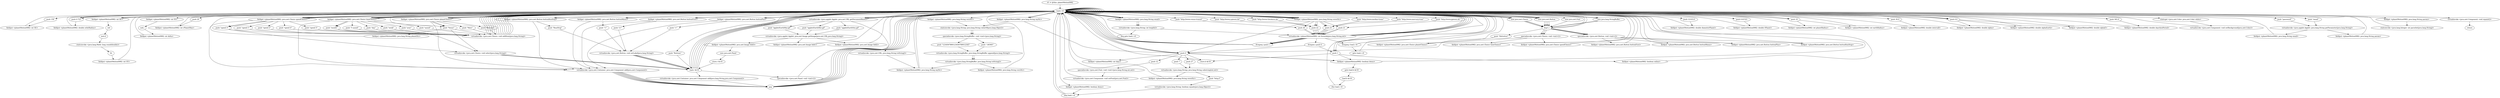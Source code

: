 digraph "" {
    "r0 := @this: planetMotion0982"
    "load.r r0"
    "r0 := @this: planetMotion0982"->"load.r r0";
    "push 150"
    "load.r r0"->"push 150";
    "fieldput <planetMotion0982: int SE>"
    "push 150"->"fieldput <planetMotion0982: int SE>";
    "fieldput <planetMotion0982: int SE>"->"load.r r0";
    "push 0.723"
    "load.r r0"->"push 0.723";
    "push 0.723"->"load.r r0";
    "fieldget <planetMotion0982: int SE>"
    "load.r r0"->"fieldget <planetMotion0982: int SE>";
    "i2d"
    "fieldget <planetMotion0982: int SE>"->"i2d";
    "mul.d"
    "i2d"->"mul.d";
    "staticinvoke <java.lang.Math: long round(double)>"
    "mul.d"->"staticinvoke <java.lang.Math: long round(double)>";
    "l2i"
    "staticinvoke <java.lang.Math: long round(double)>"->"l2i";
    "fieldput <planetMotion0982: int SV>"
    "l2i"->"fieldput <planetMotion0982: int SV>";
    "fieldput <planetMotion0982: int SV>"->"load.r r0";
    "load.r r0"->"load.r r0";
    "load.r r0"->"fieldget <planetMotion0982: int SE>";
    "fieldget <planetMotion0982: int SE>"->"load.r r0";
    "fieldget <planetMotion0982: int SV>"
    "load.r r0"->"fieldget <planetMotion0982: int SV>";
    "sub.i"
    "fieldget <planetMotion0982: int SV>"->"sub.i";
    "fieldput <planetMotion0982: int delta>"
    "sub.i"->"fieldput <planetMotion0982: int delta>";
    "fieldput <planetMotion0982: int delta>"->"load.r r0";
    "push 20"
    "load.r r0"->"push 20";
    "fieldput <planetMotion0982: int rPlanetMax>"
    "push 20"->"fieldput <planetMotion0982: int rPlanetMax>";
    "fieldput <planetMotion0982: int rPlanetMax>"->"load.r r0";
    "push \"Venus\""
    "load.r r0"->"push \"Venus\"";
    "fieldput <planetMotion0982: java.lang.String planetStr>"
    "push \"Venus\""->"fieldput <planetMotion0982: java.lang.String planetStr>";
    "fieldput <planetMotion0982: java.lang.String planetStr>"->"load.r r0";
    "push 12103.6"
    "load.r r0"->"push 12103.6";
    "fieldput <planetMotion0982: double diameterPlanet>"
    "push 12103.6"->"fieldput <planetMotion0982: double diameterPlanet>";
    "fieldput <planetMotion0982: double diameterPlanet>"->"load.r r0";
    "load.r r0"->"push 0.723";
    "fieldput <planetMotion0982: double orbitRadius>"
    "push 0.723"->"fieldput <planetMotion0982: double orbitRadius>";
    "fieldput <planetMotion0982: double orbitRadius>"->"load.r r0";
    "push 0.61521"
    "load.r r0"->"push 0.61521";
    "fieldput <planetMotion0982: double tPlanet>"
    "push 0.61521"->"fieldput <planetMotion0982: double tPlanet>";
    "fieldput <planetMotion0982: double tPlanet>"->"load.r r0";
    "push 10"
    "load.r r0"->"push 10";
    "fieldput <planetMotion0982: int planetRadius>"
    "push 10"->"fieldput <planetMotion0982: int planetRadius>";
    "fieldput <planetMotion0982: int planetRadius>"->"load.r r0";
    "load.r r0"->"push 10";
    "fieldput <planetMotion0982: int earthRadius>"
    "push 10"->"fieldput <planetMotion0982: int earthRadius>";
    "fieldput <planetMotion0982: int earthRadius>"->"load.r r0";
    "push 30.0"
    "load.r r0"->"push 30.0";
    "fieldput <planetMotion0982: double intervall>"
    "push 30.0"->"fieldput <planetMotion0982: double intervall>";
    "fieldput <planetMotion0982: double intervall>"->"load.r r0";
    "push 0.0"
    "load.r r0"->"push 0.0";
    "fieldput <planetMotion0982: double alpha>"
    "push 0.0"->"fieldput <planetMotion0982: double alpha>";
    "fieldput <planetMotion0982: double alpha>"->"load.r r0";
    "load.r r0"->"push 0.0";
    "fieldput <planetMotion0982: double alphaEarth>"
    "push 0.0"->"fieldput <planetMotion0982: double alphaEarth>";
    "fieldput <planetMotion0982: double alphaEarth>"->"load.r r0";
    "load.r r0"->"push 0.0";
    "fieldput <planetMotion0982: double alphaE>"
    "push 0.0"->"fieldput <planetMotion0982: double alphaE>";
    "fieldput <planetMotion0982: double alphaE>"->"load.r r0";
    "push 0"
    "load.r r0"->"push 0";
    "fieldput <planetMotion0982: int days>"
    "push 0"->"fieldput <planetMotion0982: int days>";
    "fieldput <planetMotion0982: int days>"->"load.r r0";
    "push 583.9"
    "load.r r0"->"push 583.9";
    "fieldput <planetMotion0982: double daysSynPeriod>"
    "push 583.9"->"fieldput <planetMotion0982: double daysSynPeriod>";
    "fieldput <planetMotion0982: double daysSynPeriod>"->"load.r r0";
    "staticget <java.awt.Color: java.awt.Color white>"
    "load.r r0"->"staticget <java.awt.Color: java.awt.Color white>";
    "virtualinvoke <java.awt.Component: void setBackground(java.awt.Color)>"
    "staticget <java.awt.Color: java.awt.Color white>"->"virtualinvoke <java.awt.Component: void setBackground(java.awt.Color)>";
    "virtualinvoke <java.awt.Component: void setBackground(java.awt.Color)>"->"load.r r0";
    "new java.awt.Font"
    "load.r r0"->"new java.awt.Font";
    "dup1.r"
    "new java.awt.Font"->"dup1.r";
    "push \"Helvetica\""
    "dup1.r"->"push \"Helvetica\"";
    "push \"Helvetica\""->"push 0";
    "push 12"
    "push 0"->"push 12";
    "specialinvoke <java.awt.Font: void <init>(java.lang.String,int,int)>"
    "push 12"->"specialinvoke <java.awt.Font: void <init>(java.lang.String,int,int)>";
    "virtualinvoke <java.awt.Component: void setFont(java.awt.Font)>"
    "specialinvoke <java.awt.Font: void <init>(java.lang.String,int,int)>"->"virtualinvoke <java.awt.Component: void setFont(java.awt.Font)>";
    "virtualinvoke <java.awt.Component: void setFont(java.awt.Font)>"->"load.r r0";
    "load.r r0"->"load.r r0";
    "virtualinvoke <java.applet.Applet: java.net.URL getDocumentBase()>"
    "load.r r0"->"virtualinvoke <java.applet.Applet: java.net.URL getDocumentBase()>";
    "virtualinvoke <java.net.URL: java.lang.String toString()>"
    "virtualinvoke <java.applet.Applet: java.net.URL getDocumentBase()>"->"virtualinvoke <java.net.URL: java.lang.String toString()>";
    "fieldput <planetMotion0982: java.lang.String myStr>"
    "virtualinvoke <java.net.URL: java.lang.String toString()>"->"fieldput <planetMotion0982: java.lang.String myStr>";
    "fieldput <planetMotion0982: java.lang.String myStr>"->"load.r r0";
    "new java.lang.StringBuffer"
    "load.r r0"->"new java.lang.StringBuffer";
    "new java.lang.StringBuffer"->"dup1.r";
    "dup1.r"->"load.r r0";
    "fieldget <planetMotion0982: java.lang.String myStr>"
    "load.r r0"->"fieldget <planetMotion0982: java.lang.String myStr>";
    "staticinvoke <java.lang.String: java.lang.String valueOf(java.lang.Object)>"
    "fieldget <planetMotion0982: java.lang.String myStr>"->"staticinvoke <java.lang.String: java.lang.String valueOf(java.lang.Object)>";
    "specialinvoke <java.lang.StringBuffer: void <init>(java.lang.String)>"
    "staticinvoke <java.lang.String: java.lang.String valueOf(java.lang.Object)>"->"specialinvoke <java.lang.StringBuffer: void <init>(java.lang.String)>";
    "push \"1234567890123456789012345\""
    "specialinvoke <java.lang.StringBuffer: void <init>(java.lang.String)>"->"push \"1234567890123456789012345\"";
    "virtualinvoke <java.lang.StringBuffer: java.lang.StringBuffer append(java.lang.String)>"
    "push \"1234567890123456789012345\""->"virtualinvoke <java.lang.StringBuffer: java.lang.StringBuffer append(java.lang.String)>";
    "virtualinvoke <java.lang.StringBuffer: java.lang.String toString()>"
    "virtualinvoke <java.lang.StringBuffer: java.lang.StringBuffer append(java.lang.String)>"->"virtualinvoke <java.lang.StringBuffer: java.lang.String toString()>";
    "virtualinvoke <java.lang.StringBuffer: java.lang.String toString()>"->"fieldput <planetMotion0982: java.lang.String myStr>";
    "fieldput <planetMotion0982: java.lang.String myStr>"->"load.r r0";
    "load.r r0"->"load.r r0";
    "load.r r0"->"fieldget <planetMotion0982: java.lang.String myStr>";
    "fieldget <planetMotion0982: java.lang.String myStr>"->"push 0";
    "push 27"
    "push 0"->"push 27";
    "virtualinvoke <java.lang.String: java.lang.String substring(int,int)>"
    "push 27"->"virtualinvoke <java.lang.String: java.lang.String substring(int,int)>";
    "fieldput <planetMotion0982: java.lang.String wwwStr>"
    "virtualinvoke <java.lang.String: java.lang.String substring(int,int)>"->"fieldput <planetMotion0982: java.lang.String wwwStr>";
    "fieldput <planetMotion0982: java.lang.String wwwStr>"->"load.r r0";
    "load.r r0"->"load.r r0";
    "load.r r0"->"load.r r0";
    "load.r r0"->"virtualinvoke <java.applet.Applet: java.net.URL getDocumentBase()>";
    "push \"applet/EarthMer.gif\""
    "virtualinvoke <java.applet.Applet: java.net.URL getDocumentBase()>"->"push \"applet/EarthMer.gif\"";
    "virtualinvoke <java.applet.Applet: java.awt.Image getImage(java.net.URL,java.lang.String)>"
    "push \"applet/EarthMer.gif\""->"virtualinvoke <java.applet.Applet: java.awt.Image getImage(java.net.URL,java.lang.String)>";
    "fieldput <planetMotion0982: java.awt.Image bild1>"
    "virtualinvoke <java.applet.Applet: java.awt.Image getImage(java.net.URL,java.lang.String)>"->"fieldput <planetMotion0982: java.awt.Image bild1>";
    "fieldput <planetMotion0982: java.awt.Image bild1>"->"load.r r0";
    "load.r r0"->"load.r r0";
    "load.r r0"->"load.r r0";
    "load.r r0"->"virtualinvoke <java.applet.Applet: java.net.URL getDocumentBase()>";
    "push \"applet/EarthVen.gif\""
    "virtualinvoke <java.applet.Applet: java.net.URL getDocumentBase()>"->"push \"applet/EarthVen.gif\"";
    "push \"applet/EarthVen.gif\""->"virtualinvoke <java.applet.Applet: java.awt.Image getImage(java.net.URL,java.lang.String)>";
    "fieldput <planetMotion0982: java.awt.Image bild2>"
    "virtualinvoke <java.applet.Applet: java.awt.Image getImage(java.net.URL,java.lang.String)>"->"fieldput <planetMotion0982: java.awt.Image bild2>";
    "fieldput <planetMotion0982: java.awt.Image bild2>"->"load.r r0";
    "load.r r0"->"load.r r0";
    "load.r r0"->"load.r r0";
    "load.r r0"->"virtualinvoke <java.applet.Applet: java.net.URL getDocumentBase()>";
    "push \"applet/EarthMar.gif\""
    "virtualinvoke <java.applet.Applet: java.net.URL getDocumentBase()>"->"push \"applet/EarthMar.gif\"";
    "push \"applet/EarthMar.gif\""->"virtualinvoke <java.applet.Applet: java.awt.Image getImage(java.net.URL,java.lang.String)>";
    "fieldput <planetMotion0982: java.awt.Image bild3>"
    "virtualinvoke <java.applet.Applet: java.awt.Image getImage(java.net.URL,java.lang.String)>"->"fieldput <planetMotion0982: java.awt.Image bild3>";
    "new java.awt.Panel"
    "fieldput <planetMotion0982: java.awt.Image bild3>"->"new java.awt.Panel";
    "store.r $r19"
    "new java.awt.Panel"->"store.r $r19";
    "load.r $r19"
    "store.r $r19"->"load.r $r19";
    "specialinvoke <java.awt.Panel: void <init>()>"
    "load.r $r19"->"specialinvoke <java.awt.Panel: void <init>()>";
    "specialinvoke <java.awt.Panel: void <init>()>"->"load.r r0";
    "push \"Buttons\""
    "load.r r0"->"push \"Buttons\"";
    "push \"Buttons\""->"load.r $r19";
    "virtualinvoke <java.awt.Container: java.awt.Component add(java.lang.String,java.awt.Component)>"
    "load.r $r19"->"virtualinvoke <java.awt.Container: java.awt.Component add(java.lang.String,java.awt.Component)>";
    "pop"
    "virtualinvoke <java.awt.Container: java.awt.Component add(java.lang.String,java.awt.Component)>"->"pop";
    "pop"->"load.r r0";
    "new java.awt.Choice"
    "load.r r0"->"new java.awt.Choice";
    "new java.awt.Choice"->"dup1.r";
    "specialinvoke <java.awt.Choice: void <init>()>"
    "dup1.r"->"specialinvoke <java.awt.Choice: void <init>()>";
    "fieldput <planetMotion0982: java.awt.Choice planetChoice>"
    "specialinvoke <java.awt.Choice: void <init>()>"->"fieldput <planetMotion0982: java.awt.Choice planetChoice>";
    "fieldput <planetMotion0982: java.awt.Choice planetChoice>"->"load.r r0";
    "fieldget <planetMotion0982: java.awt.Choice planetChoice>"
    "load.r r0"->"fieldget <planetMotion0982: java.awt.Choice planetChoice>";
    "push \"Mercury\""
    "fieldget <planetMotion0982: java.awt.Choice planetChoice>"->"push \"Mercury\"";
    "virtualinvoke <java.awt.Choice: void addItem(java.lang.String)>"
    "push \"Mercury\""->"virtualinvoke <java.awt.Choice: void addItem(java.lang.String)>";
    "virtualinvoke <java.awt.Choice: void addItem(java.lang.String)>"->"load.r r0";
    "load.r r0"->"fieldget <planetMotion0982: java.awt.Choice planetChoice>";
    "fieldget <planetMotion0982: java.awt.Choice planetChoice>"->"push \"Venus\"";
    "push \"Venus\""->"virtualinvoke <java.awt.Choice: void addItem(java.lang.String)>";
    "virtualinvoke <java.awt.Choice: void addItem(java.lang.String)>"->"load.r r0";
    "load.r r0"->"fieldget <planetMotion0982: java.awt.Choice planetChoice>";
    "push \"Mars\""
    "fieldget <planetMotion0982: java.awt.Choice planetChoice>"->"push \"Mars\"";
    "push \"Mars\""->"virtualinvoke <java.awt.Choice: void addItem(java.lang.String)>";
    "virtualinvoke <java.awt.Choice: void addItem(java.lang.String)>"->"load.r r0";
    "load.r r0"->"fieldget <planetMotion0982: java.awt.Choice planetChoice>";
    "fieldget <planetMotion0982: java.awt.Choice planetChoice>"->"push \"Venus\"";
    "virtualinvoke <java.awt.Choice: void select(java.lang.String)>"
    "push \"Venus\""->"virtualinvoke <java.awt.Choice: void select(java.lang.String)>";
    "virtualinvoke <java.awt.Choice: void select(java.lang.String)>"->"load.r $r19";
    "load.r $r19"->"load.r r0";
    "load.r r0"->"fieldget <planetMotion0982: java.awt.Choice planetChoice>";
    "virtualinvoke <java.awt.Container: java.awt.Component add(java.awt.Component)>"
    "fieldget <planetMotion0982: java.awt.Choice planetChoice>"->"virtualinvoke <java.awt.Container: java.awt.Component add(java.awt.Component)>";
    "virtualinvoke <java.awt.Container: java.awt.Component add(java.awt.Component)>"->"pop";
    "pop"->"load.r r0";
    "new java.awt.Button"
    "load.r r0"->"new java.awt.Button";
    "new java.awt.Button"->"dup1.r";
    "specialinvoke <java.awt.Button: void <init>()>"
    "dup1.r"->"specialinvoke <java.awt.Button: void <init>()>";
    "fieldput <planetMotion0982: java.awt.Button buttonFirst>"
    "specialinvoke <java.awt.Button: void <init>()>"->"fieldput <planetMotion0982: java.awt.Button buttonFirst>";
    "fieldput <planetMotion0982: java.awt.Button buttonFirst>"->"load.r r0";
    "fieldget <planetMotion0982: java.awt.Button buttonFirst>"
    "load.r r0"->"fieldget <planetMotion0982: java.awt.Button buttonFirst>";
    "push \"|<\""
    "fieldget <planetMotion0982: java.awt.Button buttonFirst>"->"push \"|<\"";
    "virtualinvoke <java.awt.Button: void setLabel(java.lang.String)>"
    "push \"|<\""->"virtualinvoke <java.awt.Button: void setLabel(java.lang.String)>";
    "virtualinvoke <java.awt.Button: void setLabel(java.lang.String)>"->"load.r $r19";
    "load.r $r19"->"load.r r0";
    "load.r r0"->"fieldget <planetMotion0982: java.awt.Button buttonFirst>";
    "fieldget <planetMotion0982: java.awt.Button buttonFirst>"->"virtualinvoke <java.awt.Container: java.awt.Component add(java.awt.Component)>";
    "virtualinvoke <java.awt.Container: java.awt.Component add(java.awt.Component)>"->"pop";
    "pop"->"load.r r0";
    "load.r r0"->"new java.awt.Button";
    "new java.awt.Button"->"dup1.r";
    "dup1.r"->"specialinvoke <java.awt.Button: void <init>()>";
    "fieldput <planetMotion0982: java.awt.Button buttonMinus>"
    "specialinvoke <java.awt.Button: void <init>()>"->"fieldput <planetMotion0982: java.awt.Button buttonMinus>";
    "fieldput <planetMotion0982: java.awt.Button buttonMinus>"->"load.r r0";
    "fieldget <planetMotion0982: java.awt.Button buttonMinus>"
    "load.r r0"->"fieldget <planetMotion0982: java.awt.Button buttonMinus>";
    "push \"<\""
    "fieldget <planetMotion0982: java.awt.Button buttonMinus>"->"push \"<\"";
    "push \"<\""->"virtualinvoke <java.awt.Button: void setLabel(java.lang.String)>";
    "virtualinvoke <java.awt.Button: void setLabel(java.lang.String)>"->"load.r $r19";
    "load.r $r19"->"load.r r0";
    "load.r r0"->"fieldget <planetMotion0982: java.awt.Button buttonMinus>";
    "fieldget <planetMotion0982: java.awt.Button buttonMinus>"->"virtualinvoke <java.awt.Container: java.awt.Component add(java.awt.Component)>";
    "virtualinvoke <java.awt.Container: java.awt.Component add(java.awt.Component)>"->"pop";
    "pop"->"load.r r0";
    "load.r r0"->"new java.awt.Choice";
    "new java.awt.Choice"->"dup1.r";
    "dup1.r"->"specialinvoke <java.awt.Choice: void <init>()>";
    "fieldput <planetMotion0982: java.awt.Choice timeChoice>"
    "specialinvoke <java.awt.Choice: void <init>()>"->"fieldput <planetMotion0982: java.awt.Choice timeChoice>";
    "fieldput <planetMotion0982: java.awt.Choice timeChoice>"->"load.r r0";
    "fieldget <planetMotion0982: java.awt.Choice timeChoice>"
    "load.r r0"->"fieldget <planetMotion0982: java.awt.Choice timeChoice>";
    "push \"day\""
    "fieldget <planetMotion0982: java.awt.Choice timeChoice>"->"push \"day\"";
    "push \"day\""->"virtualinvoke <java.awt.Choice: void addItem(java.lang.String)>";
    "virtualinvoke <java.awt.Choice: void addItem(java.lang.String)>"->"load.r r0";
    "load.r r0"->"fieldget <planetMotion0982: java.awt.Choice timeChoice>";
    "push \"week\""
    "fieldget <planetMotion0982: java.awt.Choice timeChoice>"->"push \"week\"";
    "push \"week\""->"virtualinvoke <java.awt.Choice: void addItem(java.lang.String)>";
    "virtualinvoke <java.awt.Choice: void addItem(java.lang.String)>"->"load.r r0";
    "load.r r0"->"fieldget <planetMotion0982: java.awt.Choice timeChoice>";
    "push \"month\""
    "fieldget <planetMotion0982: java.awt.Choice timeChoice>"->"push \"month\"";
    "push \"month\""->"virtualinvoke <java.awt.Choice: void addItem(java.lang.String)>";
    "virtualinvoke <java.awt.Choice: void addItem(java.lang.String)>"->"load.r r0";
    "load.r r0"->"fieldget <planetMotion0982: java.awt.Choice timeChoice>";
    "push \"year\""
    "fieldget <planetMotion0982: java.awt.Choice timeChoice>"->"push \"year\"";
    "push \"year\""->"virtualinvoke <java.awt.Choice: void addItem(java.lang.String)>";
    "virtualinvoke <java.awt.Choice: void addItem(java.lang.String)>"->"load.r r0";
    "load.r r0"->"fieldget <planetMotion0982: java.awt.Choice timeChoice>";
    "push \"synod\""
    "fieldget <planetMotion0982: java.awt.Choice timeChoice>"->"push \"synod\"";
    "push \"synod\""->"virtualinvoke <java.awt.Choice: void addItem(java.lang.String)>";
    "virtualinvoke <java.awt.Choice: void addItem(java.lang.String)>"->"load.r r0";
    "load.r r0"->"fieldget <planetMotion0982: java.awt.Choice timeChoice>";
    "push \"5 synod\""
    "fieldget <planetMotion0982: java.awt.Choice timeChoice>"->"push \"5 synod\"";
    "push \"5 synod\""->"virtualinvoke <java.awt.Choice: void addItem(java.lang.String)>";
    "virtualinvoke <java.awt.Choice: void addItem(java.lang.String)>"->"load.r r0";
    "load.r r0"->"fieldget <planetMotion0982: java.awt.Choice timeChoice>";
    "fieldget <planetMotion0982: java.awt.Choice timeChoice>"->"push \"month\"";
    "push \"month\""->"virtualinvoke <java.awt.Choice: void select(java.lang.String)>";
    "virtualinvoke <java.awt.Choice: void select(java.lang.String)>"->"load.r $r19";
    "load.r $r19"->"load.r r0";
    "load.r r0"->"fieldget <planetMotion0982: java.awt.Choice timeChoice>";
    "fieldget <planetMotion0982: java.awt.Choice timeChoice>"->"virtualinvoke <java.awt.Container: java.awt.Component add(java.awt.Component)>";
    "virtualinvoke <java.awt.Container: java.awt.Component add(java.awt.Component)>"->"pop";
    "pop"->"load.r r0";
    "load.r r0"->"new java.awt.Button";
    "new java.awt.Button"->"dup1.r";
    "dup1.r"->"specialinvoke <java.awt.Button: void <init>()>";
    "fieldput <planetMotion0982: java.awt.Button buttonPlus>"
    "specialinvoke <java.awt.Button: void <init>()>"->"fieldput <planetMotion0982: java.awt.Button buttonPlus>";
    "fieldput <planetMotion0982: java.awt.Button buttonPlus>"->"load.r r0";
    "fieldget <planetMotion0982: java.awt.Button buttonPlus>"
    "load.r r0"->"fieldget <planetMotion0982: java.awt.Button buttonPlus>";
    "push \">\""
    "fieldget <planetMotion0982: java.awt.Button buttonPlus>"->"push \">\"";
    "push \">\""->"virtualinvoke <java.awt.Button: void setLabel(java.lang.String)>";
    "virtualinvoke <java.awt.Button: void setLabel(java.lang.String)>"->"load.r $r19";
    "load.r $r19"->"load.r r0";
    "load.r r0"->"fieldget <planetMotion0982: java.awt.Button buttonPlus>";
    "fieldget <planetMotion0982: java.awt.Button buttonPlus>"->"virtualinvoke <java.awt.Container: java.awt.Component add(java.awt.Component)>";
    "virtualinvoke <java.awt.Container: java.awt.Component add(java.awt.Component)>"->"pop";
    "pop"->"load.r r0";
    "load.r r0"->"new java.awt.Button";
    "new java.awt.Button"->"dup1.r";
    "dup1.r"->"specialinvoke <java.awt.Button: void <init>()>";
    "fieldput <planetMotion0982: java.awt.Button buttonRunStop>"
    "specialinvoke <java.awt.Button: void <init>()>"->"fieldput <planetMotion0982: java.awt.Button buttonRunStop>";
    "fieldput <planetMotion0982: java.awt.Button buttonRunStop>"->"load.r r0";
    "fieldget <planetMotion0982: java.awt.Button buttonRunStop>"
    "load.r r0"->"fieldget <planetMotion0982: java.awt.Button buttonRunStop>";
    "push \"Run/Stop\""
    "fieldget <planetMotion0982: java.awt.Button buttonRunStop>"->"push \"Run/Stop\"";
    "push \"Run/Stop\""->"virtualinvoke <java.awt.Button: void setLabel(java.lang.String)>";
    "virtualinvoke <java.awt.Button: void setLabel(java.lang.String)>"->"load.r $r19";
    "load.r $r19"->"load.r r0";
    "load.r r0"->"fieldget <planetMotion0982: java.awt.Button buttonRunStop>";
    "fieldget <planetMotion0982: java.awt.Button buttonRunStop>"->"virtualinvoke <java.awt.Container: java.awt.Component add(java.awt.Component)>";
    "virtualinvoke <java.awt.Container: java.awt.Component add(java.awt.Component)>"->"pop";
    "pop"->"load.r r0";
    "load.r r0"->"new java.awt.Choice";
    "new java.awt.Choice"->"dup1.r";
    "dup1.r"->"specialinvoke <java.awt.Choice: void <init>()>";
    "fieldput <planetMotion0982: java.awt.Choice speedChoice>"
    "specialinvoke <java.awt.Choice: void <init>()>"->"fieldput <planetMotion0982: java.awt.Choice speedChoice>";
    "fieldput <planetMotion0982: java.awt.Choice speedChoice>"->"load.r r0";
    "fieldget <planetMotion0982: java.awt.Choice speedChoice>"
    "load.r r0"->"fieldget <planetMotion0982: java.awt.Choice speedChoice>";
    "push \"speed 1\""
    "fieldget <planetMotion0982: java.awt.Choice speedChoice>"->"push \"speed 1\"";
    "push \"speed 1\""->"virtualinvoke <java.awt.Choice: void addItem(java.lang.String)>";
    "virtualinvoke <java.awt.Choice: void addItem(java.lang.String)>"->"load.r r0";
    "load.r r0"->"fieldget <planetMotion0982: java.awt.Choice speedChoice>";
    "push \"speed 2\""
    "fieldget <planetMotion0982: java.awt.Choice speedChoice>"->"push \"speed 2\"";
    "push \"speed 2\""->"virtualinvoke <java.awt.Choice: void addItem(java.lang.String)>";
    "virtualinvoke <java.awt.Choice: void addItem(java.lang.String)>"->"load.r r0";
    "load.r r0"->"fieldget <planetMotion0982: java.awt.Choice speedChoice>";
    "push \"speed 3\""
    "fieldget <planetMotion0982: java.awt.Choice speedChoice>"->"push \"speed 3\"";
    "push \"speed 3\""->"virtualinvoke <java.awt.Choice: void addItem(java.lang.String)>";
    "virtualinvoke <java.awt.Choice: void addItem(java.lang.String)>"->"load.r r0";
    "load.r r0"->"fieldget <planetMotion0982: java.awt.Choice speedChoice>";
    "push \"speed 4\""
    "fieldget <planetMotion0982: java.awt.Choice speedChoice>"->"push \"speed 4\"";
    "push \"speed 4\""->"virtualinvoke <java.awt.Choice: void addItem(java.lang.String)>";
    "virtualinvoke <java.awt.Choice: void addItem(java.lang.String)>"->"load.r r0";
    "load.r r0"->"fieldget <planetMotion0982: java.awt.Choice speedChoice>";
    "push \"speed 5\""
    "fieldget <planetMotion0982: java.awt.Choice speedChoice>"->"push \"speed 5\"";
    "push \"speed 5\""->"virtualinvoke <java.awt.Choice: void addItem(java.lang.String)>";
    "virtualinvoke <java.awt.Choice: void addItem(java.lang.String)>"->"load.r r0";
    "load.r r0"->"fieldget <planetMotion0982: java.awt.Choice speedChoice>";
    "fieldget <planetMotion0982: java.awt.Choice speedChoice>"->"push \"speed 3\"";
    "push \"speed 3\""->"virtualinvoke <java.awt.Choice: void select(java.lang.String)>";
    "virtualinvoke <java.awt.Choice: void select(java.lang.String)>"->"load.r $r19";
    "load.r $r19"->"load.r r0";
    "load.r r0"->"fieldget <planetMotion0982: java.awt.Choice speedChoice>";
    "fieldget <planetMotion0982: java.awt.Choice speedChoice>"->"virtualinvoke <java.awt.Container: java.awt.Component add(java.awt.Component)>";
    "virtualinvoke <java.awt.Container: java.awt.Component add(java.awt.Component)>"->"pop";
    "pop"->"load.r r0";
    "load.r r0"->"load.r r0";
    "push \"email\""
    "load.r r0"->"push \"email\"";
    "virtualinvoke <java.applet.Applet: java.lang.String getParameter(java.lang.String)>"
    "push \"email\""->"virtualinvoke <java.applet.Applet: java.lang.String getParameter(java.lang.String)>";
    "fieldput <planetMotion0982: java.lang.String email>"
    "virtualinvoke <java.applet.Applet: java.lang.String getParameter(java.lang.String)>"->"fieldput <planetMotion0982: java.lang.String email>";
    "fieldput <planetMotion0982: java.lang.String email>"->"load.r r0";
    "load.r r0"->"load.r r0";
    "push \"password\""
    "load.r r0"->"push \"password\"";
    "push \"password\""->"virtualinvoke <java.applet.Applet: java.lang.String getParameter(java.lang.String)>";
    "fieldput <planetMotion0982: java.lang.String param>"
    "virtualinvoke <java.applet.Applet: java.lang.String getParameter(java.lang.String)>"->"fieldput <planetMotion0982: java.lang.String param>";
    "fieldput <planetMotion0982: java.lang.String param>"->"load.r r0";
    "load.r r0"->"load.r r0";
    "fieldget <planetMotion0982: java.lang.String wwwStr>"
    "load.r r0"->"fieldget <planetMotion0982: java.lang.String wwwStr>";
    "push 23"
    "fieldget <planetMotion0982: java.lang.String wwwStr>"->"push 23";
    "virtualinvoke <planetMotion0982: int formula(java.lang.String,int)>"
    "push 23"->"virtualinvoke <planetMotion0982: int formula(java.lang.String,int)>";
    "virtualinvoke <planetMotion0982: int formula(java.lang.String,int)>"->"load.r r0";
    "push \"http://www.mercury-tran\""
    "load.r r0"->"push \"http://www.mercury-tran\"";
    "push \"http://www.mercury-tran\""->"push 23";
    "push 23"->"virtualinvoke <planetMotion0982: int formula(java.lang.String,int)>";
    "ifcmpeq.i push 1"
    "virtualinvoke <planetMotion0982: int formula(java.lang.String,int)>"->"ifcmpeq.i push 1";
    "ifcmpeq.i push 1"->"load.r r0";
    "load.r r0"->"load.r r0";
    "load.r r0"->"fieldget <planetMotion0982: java.lang.String wwwStr>";
    "fieldget <planetMotion0982: java.lang.String wwwStr>"->"push 23";
    "push 23"->"virtualinvoke <planetMotion0982: int formula(java.lang.String,int)>";
    "virtualinvoke <planetMotion0982: int formula(java.lang.String,int)>"->"load.r r0";
    "push \"http://www.merkur-trans\""
    "load.r r0"->"push \"http://www.merkur-trans\"";
    "push \"http://www.merkur-trans\""->"push 23";
    "push 23"->"virtualinvoke <planetMotion0982: int formula(java.lang.String,int)>";
    "virtualinvoke <planetMotion0982: int formula(java.lang.String,int)>"->"ifcmpeq.i push 1";
    "ifcmpeq.i push 1"->"load.r r0";
    "load.r r0"->"load.r r0";
    "load.r r0"->"fieldget <planetMotion0982: java.lang.String wwwStr>";
    "push 21"
    "fieldget <planetMotion0982: java.lang.String wwwStr>"->"push 21";
    "push 21"->"virtualinvoke <planetMotion0982: int formula(java.lang.String,int)>";
    "virtualinvoke <planetMotion0982: int formula(java.lang.String,int)>"->"load.r r0";
    "push \"http://www.jgiesen.de\""
    "load.r r0"->"push \"http://www.jgiesen.de\"";
    "push \"http://www.jgiesen.de\""->"push 21";
    "push 21"->"virtualinvoke <planetMotion0982: int formula(java.lang.String,int)>";
    "virtualinvoke <planetMotion0982: int formula(java.lang.String,int)>"->"ifcmpeq.i push 1";
    "ifcmpeq.i push 1"->"load.r r0";
    "load.r r0"->"load.r r0";
    "load.r r0"->"fieldget <planetMotion0982: java.lang.String wwwStr>";
    "push 22"
    "fieldget <planetMotion0982: java.lang.String wwwStr>"->"push 22";
    "push 22"->"virtualinvoke <planetMotion0982: int formula(java.lang.String,int)>";
    "virtualinvoke <planetMotion0982: int formula(java.lang.String,int)>"->"load.r r0";
    "push \"http://www.j-giesen.de\""
    "load.r r0"->"push \"http://www.j-giesen.de\"";
    "push \"http://www.j-giesen.de\""->"push 22";
    "push 22"->"virtualinvoke <planetMotion0982: int formula(java.lang.String,int)>";
    "virtualinvoke <planetMotion0982: int formula(java.lang.String,int)>"->"ifcmpeq.i push 1";
    "ifcmpeq.i push 1"->"load.r r0";
    "load.r r0"->"load.r r0";
    "load.r r0"->"fieldget <planetMotion0982: java.lang.String wwwStr>";
    "fieldget <planetMotion0982: java.lang.String wwwStr>"->"push 22";
    "push 22"->"virtualinvoke <planetMotion0982: int formula(java.lang.String,int)>";
    "virtualinvoke <planetMotion0982: int formula(java.lang.String,int)>"->"load.r r0";
    "push \"http://www.GeoAstro.de\""
    "load.r r0"->"push \"http://www.GeoAstro.de\"";
    "push \"http://www.GeoAstro.de\""->"push 22";
    "push 22"->"virtualinvoke <planetMotion0982: int formula(java.lang.String,int)>";
    "virtualinvoke <planetMotion0982: int formula(java.lang.String,int)>"->"ifcmpeq.i push 1";
    "ifcmpeq.i push 1"->"load.r r0";
    "load.r r0"->"load.r r0";
    "load.r r0"->"fieldget <planetMotion0982: java.lang.String wwwStr>";
    "push 24"
    "fieldget <planetMotion0982: java.lang.String wwwStr>"->"push 24";
    "push 24"->"virtualinvoke <planetMotion0982: int formula(java.lang.String,int)>";
    "virtualinvoke <planetMotion0982: int formula(java.lang.String,int)>"->"load.r r0";
    "push \"http://www.venus-transit\""
    "load.r r0"->"push \"http://www.venus-transit\"";
    "push \"http://www.venus-transit\""->"push 24";
    "push 24"->"virtualinvoke <planetMotion0982: int formula(java.lang.String,int)>";
    "ifcmpne.i push 0"
    "virtualinvoke <planetMotion0982: int formula(java.lang.String,int)>"->"ifcmpne.i push 0";
    "push 1"
    "ifcmpne.i push 0"->"push 1";
    "store.b $r19"
    "push 1"->"store.b $r19";
    "store.b $r19"->"load.r r0";
    "load.r r0"->"push 1";
    "fieldput <planetMotion0982: boolean online>"
    "push 1"->"fieldput <planetMotion0982: boolean online>";
    "fieldput <planetMotion0982: boolean online>"->"load.r r0";
    "load.r r0"->"push 0";
    "fieldput <planetMotion0982: boolean demo>"
    "push 0"->"fieldput <planetMotion0982: boolean demo>";
    "goto load.b $r19"
    "fieldput <planetMotion0982: boolean demo>"->"goto load.b $r19";
    "load.b $r19"
    "goto load.b $r19"->"load.b $r19";
    "ifne load.r r0"
    "load.b $r19"->"ifne load.r r0";
    "ifne load.r r0"->"load.r r0";
    "fieldget <planetMotion0982: java.lang.String email>"
    "load.r r0"->"fieldget <planetMotion0982: java.lang.String email>";
    "virtualinvoke <java.lang.String: int length()>"
    "fieldget <planetMotion0982: java.lang.String email>"->"virtualinvoke <java.lang.String: int length()>";
    "ifeq goto load.r r0"
    "virtualinvoke <java.lang.String: int length()>"->"ifeq goto load.r r0";
    "ifeq goto load.r r0"->"load.r r0";
    "fieldget <planetMotion0982: java.lang.String param>"
    "load.r r0"->"fieldget <planetMotion0982: java.lang.String param>";
    "staticinvoke <java.lang.Integer: int parseInt(java.lang.String)>"
    "fieldget <planetMotion0982: java.lang.String param>"->"staticinvoke <java.lang.Integer: int parseInt(java.lang.String)>";
    "staticinvoke <java.lang.Integer: int parseInt(java.lang.String)>"->"load.r r0";
    "load.r r0"->"load.r r0";
    "load.r r0"->"fieldget <planetMotion0982: java.lang.String email>";
    "fieldget <planetMotion0982: java.lang.String email>"->"load.r r0";
    "load.r r0"->"fieldget <planetMotion0982: java.lang.String email>";
    "fieldget <planetMotion0982: java.lang.String email>"->"virtualinvoke <java.lang.String: int length()>";
    "virtualinvoke <java.lang.String: int length()>"->"virtualinvoke <planetMotion0982: int formula(java.lang.String,int)>";
    "ifcmpeq.i load.r r0"
    "virtualinvoke <planetMotion0982: int formula(java.lang.String,int)>"->"ifcmpeq.i load.r r0";
    "goto load.r r0"
    "ifcmpeq.i load.r r0"->"goto load.r r0";
    "goto load.r r0"->"load.r r0";
    "load.r r0"->"fieldget <planetMotion0982: java.lang.String wwwStr>";
    "fieldget <planetMotion0982: java.lang.String wwwStr>"->"push 0";
    "push 7"
    "push 0"->"push 7";
    "push 7"->"virtualinvoke <java.lang.String: java.lang.String substring(int,int)>";
    "push \"http://\""
    "virtualinvoke <java.lang.String: java.lang.String substring(int,int)>"->"push \"http://\"";
    "virtualinvoke <java.lang.String: boolean equals(java.lang.Object)>"
    "push \"http://\""->"virtualinvoke <java.lang.String: boolean equals(java.lang.Object)>";
    "ifeq load.r r0"
    "virtualinvoke <java.lang.String: boolean equals(java.lang.Object)>"->"ifeq load.r r0";
    "ifeq load.r r0"->"load.r r0";
    "load.r r0"->"push 1";
    "push 1"->"fieldput <planetMotion0982: boolean demo>";
    "fieldput <planetMotion0982: boolean demo>"->"load.r r0";
    "fieldget <planetMotion0982: boolean demo>"
    "load.r r0"->"fieldget <planetMotion0982: boolean demo>";
    "fieldget <planetMotion0982: boolean demo>"->"ifeq load.r r0";
    "ifeq load.r r0"->"load.r r0";
    "load.r r0"->"new java.lang.StringBuffer";
    "new java.lang.StringBuffer"->"dup1.r";
    "dup1.r"->"load.r r0";
    "fieldget <planetMotion0982: java.lang.String versStr>"
    "load.r r0"->"fieldget <planetMotion0982: java.lang.String versStr>";
    "fieldget <planetMotion0982: java.lang.String versStr>"->"staticinvoke <java.lang.String: java.lang.String valueOf(java.lang.Object)>";
    "staticinvoke <java.lang.String: java.lang.String valueOf(java.lang.Object)>"->"specialinvoke <java.lang.StringBuffer: void <init>(java.lang.String)>";
    "push \" DEMO\""
    "specialinvoke <java.lang.StringBuffer: void <init>(java.lang.String)>"->"push \" DEMO\"";
    "push \" DEMO\""->"virtualinvoke <java.lang.StringBuffer: java.lang.StringBuffer append(java.lang.String)>";
    "virtualinvoke <java.lang.StringBuffer: java.lang.StringBuffer append(java.lang.String)>"->"virtualinvoke <java.lang.StringBuffer: java.lang.String toString()>";
    "fieldput <planetMotion0982: java.lang.String versStr>"
    "virtualinvoke <java.lang.StringBuffer: java.lang.String toString()>"->"fieldput <planetMotion0982: java.lang.String versStr>";
    "fieldput <planetMotion0982: java.lang.String versStr>"->"load.r r0";
    "virtualinvoke <java.awt.Component: void repaint()>"
    "load.r r0"->"virtualinvoke <java.awt.Component: void repaint()>";
    "return"
    "virtualinvoke <java.awt.Component: void repaint()>"->"return";
    "ifcmpeq.i load.r r0"->"load.r r0";
    "load.r r0"->"push 0";
    "push 0"->"fieldput <planetMotion0982: boolean demo>";
    "ifcmpne.i push 0"->"push 0";
    "push 0"->"store.b $r19";
}
